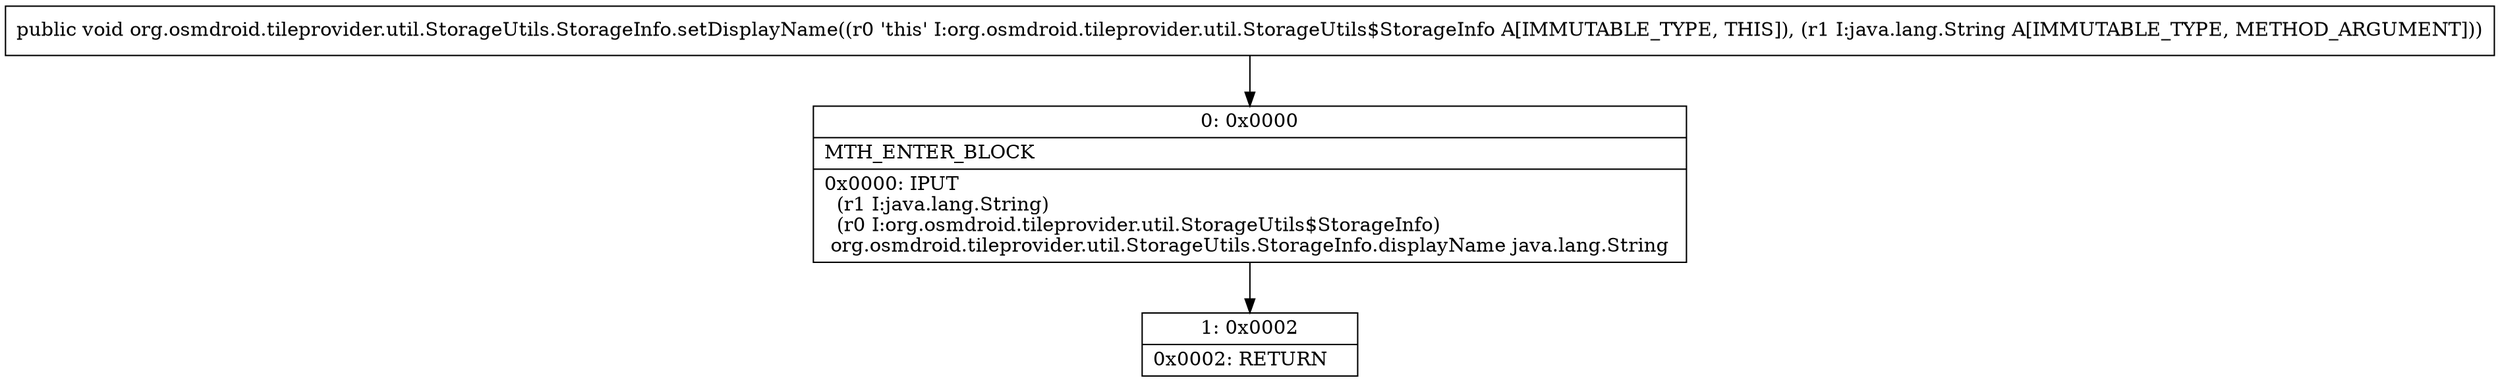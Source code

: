 digraph "CFG fororg.osmdroid.tileprovider.util.StorageUtils.StorageInfo.setDisplayName(Ljava\/lang\/String;)V" {
Node_0 [shape=record,label="{0\:\ 0x0000|MTH_ENTER_BLOCK\l|0x0000: IPUT  \l  (r1 I:java.lang.String)\l  (r0 I:org.osmdroid.tileprovider.util.StorageUtils$StorageInfo)\l org.osmdroid.tileprovider.util.StorageUtils.StorageInfo.displayName java.lang.String \l}"];
Node_1 [shape=record,label="{1\:\ 0x0002|0x0002: RETURN   \l}"];
MethodNode[shape=record,label="{public void org.osmdroid.tileprovider.util.StorageUtils.StorageInfo.setDisplayName((r0 'this' I:org.osmdroid.tileprovider.util.StorageUtils$StorageInfo A[IMMUTABLE_TYPE, THIS]), (r1 I:java.lang.String A[IMMUTABLE_TYPE, METHOD_ARGUMENT])) }"];
MethodNode -> Node_0;
Node_0 -> Node_1;
}

